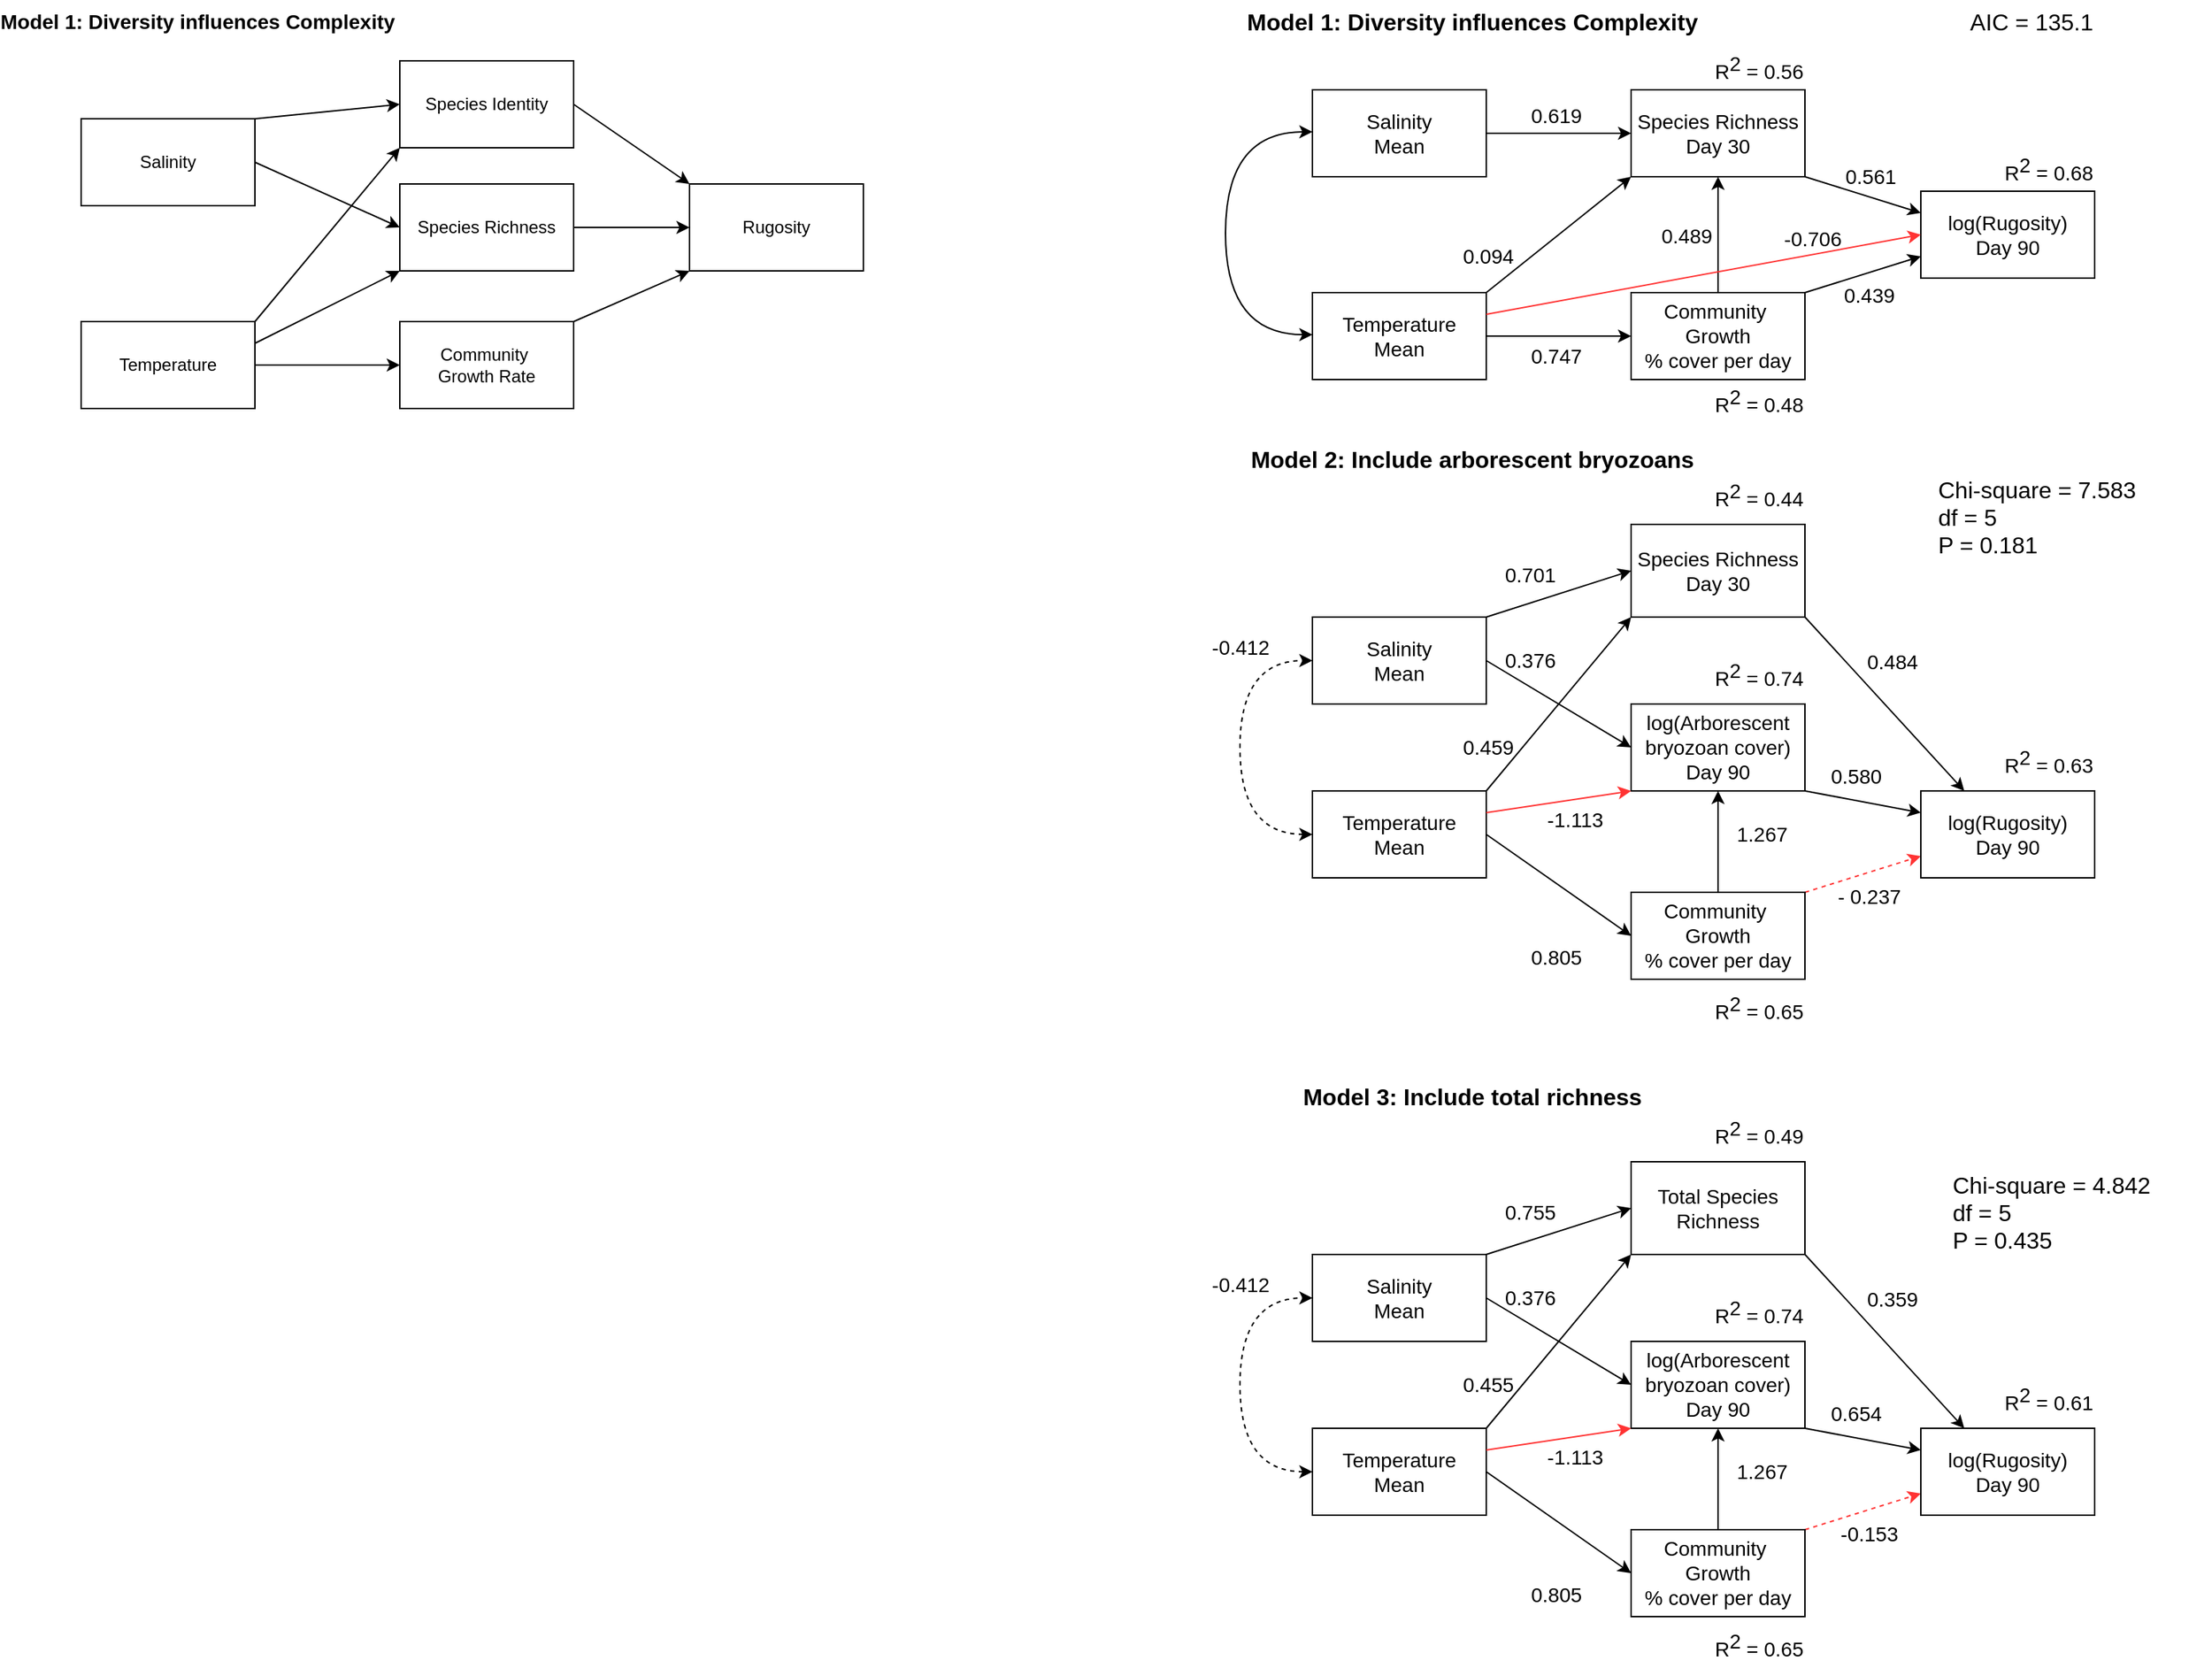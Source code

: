 <mxfile version="24.7.15">
  <diagram name="Page-1" id="D_jNqRS2Lb4KAGGym6pT">
    <mxGraphModel dx="934" dy="539" grid="1" gridSize="10" guides="1" tooltips="1" connect="1" arrows="1" fold="1" page="1" pageScale="1" pageWidth="850" pageHeight="1100" math="0" shadow="0">
      <root>
        <mxCell id="0" />
        <mxCell id="1" parent="0" />
        <mxCell id="4CaaKkJCZEU-ZMfVNrdV-1" value="Salinity" style="rounded=0;whiteSpace=wrap;html=1;" parent="1" vertex="1">
          <mxGeometry x="80" y="100" width="120" height="60" as="geometry" />
        </mxCell>
        <mxCell id="4CaaKkJCZEU-ZMfVNrdV-2" value="Community&amp;nbsp;&lt;div&gt;Growth Rate&lt;/div&gt;" style="whiteSpace=wrap;html=1;rounded=0;" parent="1" vertex="1">
          <mxGeometry x="300" y="240" width="120" height="60" as="geometry" />
        </mxCell>
        <mxCell id="4CaaKkJCZEU-ZMfVNrdV-4" value="Species Richness" style="whiteSpace=wrap;html=1;rounded=0;" parent="1" vertex="1">
          <mxGeometry x="300" y="145" width="120" height="60" as="geometry" />
        </mxCell>
        <mxCell id="4CaaKkJCZEU-ZMfVNrdV-8" value="Temperature" style="rounded=0;whiteSpace=wrap;html=1;" parent="1" vertex="1">
          <mxGeometry x="80" y="240" width="120" height="60" as="geometry" />
        </mxCell>
        <mxCell id="4CaaKkJCZEU-ZMfVNrdV-9" value="Rugosity" style="whiteSpace=wrap;html=1;rounded=0;" parent="1" vertex="1">
          <mxGeometry x="500" y="145" width="120" height="60" as="geometry" />
        </mxCell>
        <mxCell id="4CaaKkJCZEU-ZMfVNrdV-10" value="" style="endArrow=classic;html=1;rounded=0;entryX=0;entryY=0.5;entryDx=0;entryDy=0;exitX=1;exitY=0.5;exitDx=0;exitDy=0;strokeWidth=1;" parent="1" source="4CaaKkJCZEU-ZMfVNrdV-4" target="4CaaKkJCZEU-ZMfVNrdV-9" edge="1">
          <mxGeometry width="50" height="50" relative="1" as="geometry">
            <mxPoint x="420" y="160" as="sourcePoint" />
            <mxPoint x="500" y="240" as="targetPoint" />
          </mxGeometry>
        </mxCell>
        <mxCell id="4CaaKkJCZEU-ZMfVNrdV-11" value="" style="endArrow=classic;html=1;rounded=0;entryX=0;entryY=1;entryDx=0;entryDy=0;exitX=1;exitY=0.25;exitDx=0;exitDy=0;" parent="1" source="4CaaKkJCZEU-ZMfVNrdV-8" target="4CaaKkJCZEU-ZMfVNrdV-4" edge="1">
          <mxGeometry width="50" height="50" relative="1" as="geometry">
            <mxPoint x="230" y="170" as="sourcePoint" />
            <mxPoint x="310" y="250" as="targetPoint" />
          </mxGeometry>
        </mxCell>
        <mxCell id="4CaaKkJCZEU-ZMfVNrdV-18" value="Model 1: Diversity influences Complexity" style="text;html=1;align=center;verticalAlign=middle;resizable=0;points=[];autosize=1;strokeColor=none;fillColor=none;fontStyle=1;fontSize=14;" parent="1" vertex="1">
          <mxGeometry x="25" y="18" width="270" height="30" as="geometry" />
        </mxCell>
        <mxCell id="4CaaKkJCZEU-ZMfVNrdV-35" value="" style="endArrow=classic;html=1;rounded=0;exitX=1;exitY=0.5;exitDx=0;exitDy=0;entryX=0;entryY=0.5;entryDx=0;entryDy=0;" parent="1" source="4CaaKkJCZEU-ZMfVNrdV-1" target="4CaaKkJCZEU-ZMfVNrdV-4" edge="1">
          <mxGeometry width="50" height="50" relative="1" as="geometry">
            <mxPoint x="240" y="150" as="sourcePoint" />
            <mxPoint x="240" y="170" as="targetPoint" />
          </mxGeometry>
        </mxCell>
        <mxCell id="4CaaKkJCZEU-ZMfVNrdV-36" value="" style="endArrow=classic;html=1;rounded=0;exitX=1;exitY=0.5;exitDx=0;exitDy=0;entryX=0;entryY=0.5;entryDx=0;entryDy=0;" parent="1" source="4CaaKkJCZEU-ZMfVNrdV-8" target="4CaaKkJCZEU-ZMfVNrdV-2" edge="1">
          <mxGeometry width="50" height="50" relative="1" as="geometry">
            <mxPoint x="230" y="310" as="sourcePoint" />
            <mxPoint x="250" y="320" as="targetPoint" />
          </mxGeometry>
        </mxCell>
        <mxCell id="4CaaKkJCZEU-ZMfVNrdV-37" value="Salinity&lt;div style=&quot;font-size: 14px;&quot;&gt;Mean&lt;/div&gt;" style="rounded=0;whiteSpace=wrap;html=1;fontSize=14;" parent="1" vertex="1">
          <mxGeometry x="930" y="80" width="120" height="60" as="geometry" />
        </mxCell>
        <mxCell id="4CaaKkJCZEU-ZMfVNrdV-38" value="Community&amp;nbsp;&lt;div style=&quot;font-size: 14px;&quot;&gt;Growth&lt;/div&gt;&lt;div style=&quot;font-size: 14px;&quot;&gt;% cover per day&lt;/div&gt;" style="whiteSpace=wrap;html=1;rounded=0;fontSize=14;" parent="1" vertex="1">
          <mxGeometry x="1150" y="220" width="120" height="60" as="geometry" />
        </mxCell>
        <mxCell id="4CaaKkJCZEU-ZMfVNrdV-39" value="Species Richness&lt;div style=&quot;font-size: 14px;&quot;&gt;Day 30&lt;/div&gt;" style="whiteSpace=wrap;html=1;rounded=0;fontSize=14;" parent="1" vertex="1">
          <mxGeometry x="1150" y="80" width="120" height="60" as="geometry" />
        </mxCell>
        <mxCell id="4CaaKkJCZEU-ZMfVNrdV-41" value="Temperature&lt;div style=&quot;font-size: 14px;&quot;&gt;Mean&lt;/div&gt;" style="rounded=0;whiteSpace=wrap;html=1;fontSize=14;" parent="1" vertex="1">
          <mxGeometry x="930" y="220" width="120" height="60" as="geometry" />
        </mxCell>
        <mxCell id="4CaaKkJCZEU-ZMfVNrdV-42" value="log(Rugosity)&lt;div style=&quot;font-size: 14px;&quot;&gt;Day 90&lt;/div&gt;" style="whiteSpace=wrap;html=1;rounded=0;fontSize=14;" parent="1" vertex="1">
          <mxGeometry x="1350" y="150" width="120" height="60" as="geometry" />
        </mxCell>
        <mxCell id="4CaaKkJCZEU-ZMfVNrdV-43" value="" style="endArrow=classic;html=1;rounded=0;entryX=0;entryY=0.25;entryDx=0;entryDy=0;exitX=1;exitY=1;exitDx=0;exitDy=0;fontSize=14;" parent="1" source="4CaaKkJCZEU-ZMfVNrdV-39" target="4CaaKkJCZEU-ZMfVNrdV-42" edge="1">
          <mxGeometry width="50" height="50" relative="1" as="geometry">
            <mxPoint x="1270" y="140" as="sourcePoint" />
            <mxPoint x="1350" y="220" as="targetPoint" />
          </mxGeometry>
        </mxCell>
        <mxCell id="4CaaKkJCZEU-ZMfVNrdV-44" value="" style="endArrow=classic;html=1;rounded=0;entryX=0;entryY=1;entryDx=0;entryDy=0;exitX=1;exitY=0;exitDx=0;exitDy=0;curved=0;fontSize=14;" parent="1" source="4CaaKkJCZEU-ZMfVNrdV-41" target="4CaaKkJCZEU-ZMfVNrdV-39" edge="1">
          <mxGeometry width="50" height="50" relative="1" as="geometry">
            <mxPoint x="1080" y="150" as="sourcePoint" />
            <mxPoint x="1160" y="230" as="targetPoint" />
          </mxGeometry>
        </mxCell>
        <mxCell id="4CaaKkJCZEU-ZMfVNrdV-45" value="" style="endArrow=classic;html=1;rounded=0;exitX=1;exitY=0;exitDx=0;exitDy=0;entryX=0;entryY=0.75;entryDx=0;entryDy=0;fontSize=14;strokeColor=#FF3333;dashed=1;" parent="1" edge="1">
          <mxGeometry width="50" height="50" relative="1" as="geometry">
            <mxPoint x="1270" y="634" as="sourcePoint" />
            <mxPoint x="1350" y="609" as="targetPoint" />
          </mxGeometry>
        </mxCell>
        <mxCell id="4CaaKkJCZEU-ZMfVNrdV-46" value="" style="endArrow=classic;html=1;rounded=0;exitX=0.5;exitY=0;exitDx=0;exitDy=0;entryX=0.5;entryY=1;entryDx=0;entryDy=0;fontSize=14;" parent="1" source="4CaaKkJCZEU-ZMfVNrdV-38" target="4CaaKkJCZEU-ZMfVNrdV-39" edge="1">
          <mxGeometry width="50" height="50" relative="1" as="geometry">
            <mxPoint x="1280" y="230" as="sourcePoint" />
            <mxPoint x="1330" y="190" as="targetPoint" />
          </mxGeometry>
        </mxCell>
        <mxCell id="4CaaKkJCZEU-ZMfVNrdV-47" value="Model 1: Diversity influences Complexity" style="text;html=1;align=center;verticalAlign=middle;resizable=0;points=[];autosize=1;strokeColor=none;fillColor=none;fontStyle=1;fontSize=16;" parent="1" vertex="1">
          <mxGeometry x="885" y="18" width="310" height="30" as="geometry" />
        </mxCell>
        <mxCell id="4CaaKkJCZEU-ZMfVNrdV-48" value="Salinity&lt;div style=&quot;font-size: 14px;&quot;&gt;Mean&lt;/div&gt;" style="rounded=0;whiteSpace=wrap;html=1;fontSize=14;" parent="1" vertex="1">
          <mxGeometry x="930" y="444" width="120" height="60" as="geometry" />
        </mxCell>
        <mxCell id="4CaaKkJCZEU-ZMfVNrdV-49" value="Community&amp;nbsp;&lt;div style=&quot;font-size: 14px;&quot;&gt;Growth&lt;/div&gt;&lt;div style=&quot;font-size: 14px;&quot;&gt;% cover per day&lt;/div&gt;" style="whiteSpace=wrap;html=1;rounded=0;fontSize=14;" parent="1" vertex="1">
          <mxGeometry x="1150" y="634" width="120" height="60" as="geometry" />
        </mxCell>
        <mxCell id="4CaaKkJCZEU-ZMfVNrdV-50" value="&lt;div&gt;log(Arborescent bryozoan cover)&lt;/div&gt;&lt;div&gt;Day 90&lt;/div&gt;" style="whiteSpace=wrap;html=1;rounded=0;fontSize=14;" parent="1" vertex="1">
          <mxGeometry x="1150" y="504" width="120" height="60" as="geometry" />
        </mxCell>
        <mxCell id="WhHOruUmXosB8Sz1i-yg-20" style="edgeStyle=orthogonalEdgeStyle;rounded=0;orthogonalLoop=1;jettySize=auto;html=1;exitX=0;exitY=0.5;exitDx=0;exitDy=0;entryX=0;entryY=0.5;entryDx=0;entryDy=0;curved=1;startArrow=classic;startFill=1;dashed=1;" parent="1" source="4CaaKkJCZEU-ZMfVNrdV-52" target="4CaaKkJCZEU-ZMfVNrdV-48" edge="1">
          <mxGeometry relative="1" as="geometry">
            <Array as="points">
              <mxPoint x="880" y="594" />
              <mxPoint x="880" y="474" />
            </Array>
          </mxGeometry>
        </mxCell>
        <mxCell id="4CaaKkJCZEU-ZMfVNrdV-52" value="Temperature&lt;div style=&quot;font-size: 14px;&quot;&gt;Mean&lt;/div&gt;" style="rounded=0;whiteSpace=wrap;html=1;fontSize=14;" parent="1" vertex="1">
          <mxGeometry x="930" y="564" width="120" height="60" as="geometry" />
        </mxCell>
        <mxCell id="4CaaKkJCZEU-ZMfVNrdV-53" value="log(Rugosity)&lt;div style=&quot;font-size: 14px;&quot;&gt;Day 90&lt;/div&gt;" style="whiteSpace=wrap;html=1;rounded=0;fontSize=14;" parent="1" vertex="1">
          <mxGeometry x="1350" y="564" width="120" height="60" as="geometry" />
        </mxCell>
        <mxCell id="4CaaKkJCZEU-ZMfVNrdV-55" value="" style="endArrow=classic;html=1;rounded=0;entryX=0;entryY=1;entryDx=0;entryDy=0;exitX=1;exitY=0.25;exitDx=0;exitDy=0;fontSize=14;strokeColor=#FF3333;" parent="1" source="4CaaKkJCZEU-ZMfVNrdV-52" target="4CaaKkJCZEU-ZMfVNrdV-50" edge="1">
          <mxGeometry width="50" height="50" relative="1" as="geometry">
            <mxPoint x="1080" y="564" as="sourcePoint" />
            <mxPoint x="1160" y="644" as="targetPoint" />
          </mxGeometry>
        </mxCell>
        <mxCell id="4CaaKkJCZEU-ZMfVNrdV-58" value="Model 2: Include arborescent bryozoans" style="text;html=1;align=center;verticalAlign=middle;resizable=0;points=[];autosize=1;strokeColor=none;fillColor=none;fontStyle=1;fontSize=16;" parent="1" vertex="1">
          <mxGeometry x="885" y="320" width="310" height="30" as="geometry" />
        </mxCell>
        <mxCell id="4CaaKkJCZEU-ZMfVNrdV-59" value="" style="endArrow=classic;html=1;rounded=0;exitX=1;exitY=0.5;exitDx=0;exitDy=0;entryX=0;entryY=0.5;entryDx=0;entryDy=0;fontSize=14;" parent="1" source="4CaaKkJCZEU-ZMfVNrdV-48" target="4CaaKkJCZEU-ZMfVNrdV-50" edge="1">
          <mxGeometry width="50" height="50" relative="1" as="geometry">
            <mxPoint x="1220" y="644" as="sourcePoint" />
            <mxPoint x="1220" y="564" as="targetPoint" />
          </mxGeometry>
        </mxCell>
        <mxCell id="4CaaKkJCZEU-ZMfVNrdV-60" value="" style="endArrow=classic;html=1;rounded=0;exitX=1;exitY=0.5;exitDx=0;exitDy=0;entryX=0;entryY=0.5;entryDx=0;entryDy=0;fontSize=14;" parent="1" source="4CaaKkJCZEU-ZMfVNrdV-52" target="4CaaKkJCZEU-ZMfVNrdV-49" edge="1">
          <mxGeometry width="50" height="50" relative="1" as="geometry">
            <mxPoint x="1060" y="534" as="sourcePoint" />
            <mxPoint x="1160" y="534" as="targetPoint" />
          </mxGeometry>
        </mxCell>
        <mxCell id="4CaaKkJCZEU-ZMfVNrdV-61" value="" style="endArrow=classic;html=1;rounded=0;exitX=1;exitY=0.5;exitDx=0;exitDy=0;entryX=0;entryY=0.5;entryDx=0;entryDy=0;fontSize=14;" parent="1" source="4CaaKkJCZEU-ZMfVNrdV-37" target="4CaaKkJCZEU-ZMfVNrdV-39" edge="1">
          <mxGeometry width="50" height="50" relative="1" as="geometry">
            <mxPoint x="1100" y="130" as="sourcePoint" />
            <mxPoint x="1120" y="130" as="targetPoint" />
          </mxGeometry>
        </mxCell>
        <mxCell id="4CaaKkJCZEU-ZMfVNrdV-62" value="" style="endArrow=classic;html=1;rounded=0;exitX=1;exitY=0.5;exitDx=0;exitDy=0;entryX=0;entryY=0.5;entryDx=0;entryDy=0;fontSize=14;" parent="1" source="4CaaKkJCZEU-ZMfVNrdV-41" target="4CaaKkJCZEU-ZMfVNrdV-38" edge="1">
          <mxGeometry width="50" height="50" relative="1" as="geometry">
            <mxPoint x="1080" y="280" as="sourcePoint" />
            <mxPoint x="1100" y="280" as="targetPoint" />
          </mxGeometry>
        </mxCell>
        <mxCell id="4CaaKkJCZEU-ZMfVNrdV-64" value="AIC = 135.1" style="text;html=1;align=right;verticalAlign=middle;resizable=0;points=[];autosize=1;strokeColor=none;fillColor=none;fontSize=16;" parent="1" vertex="1">
          <mxGeometry x="1360" y="18" width="110" height="30" as="geometry" />
        </mxCell>
        <mxCell id="4CaaKkJCZEU-ZMfVNrdV-67" value="" style="endArrow=classic;html=1;rounded=0;exitX=1;exitY=0.25;exitDx=0;exitDy=0;entryX=0;entryY=0.5;entryDx=0;entryDy=0;strokeColor=#FF3333;fontSize=14;" parent="1" edge="1">
          <mxGeometry width="50" height="50" relative="1" as="geometry">
            <mxPoint x="1050" y="235" as="sourcePoint" />
            <mxPoint x="1350" y="180" as="targetPoint" />
          </mxGeometry>
        </mxCell>
        <mxCell id="4CaaKkJCZEU-ZMfVNrdV-69" value="" style="endArrow=classic;html=1;rounded=0;exitX=1;exitY=0;exitDx=0;exitDy=0;entryX=0;entryY=1;entryDx=0;entryDy=0;" parent="1" target="4CaaKkJCZEU-ZMfVNrdV-9" edge="1">
          <mxGeometry width="50" height="50" relative="1" as="geometry">
            <mxPoint x="420" y="240" as="sourcePoint" />
            <mxPoint x="500" y="215" as="targetPoint" />
          </mxGeometry>
        </mxCell>
        <mxCell id="4CaaKkJCZEU-ZMfVNrdV-70" value="" style="endArrow=classic;html=1;rounded=0;exitX=1;exitY=0;exitDx=0;exitDy=0;entryX=0;entryY=0.75;entryDx=0;entryDy=0;fontSize=14;" parent="1" edge="1">
          <mxGeometry width="50" height="50" relative="1" as="geometry">
            <mxPoint x="1270" y="220" as="sourcePoint" />
            <mxPoint x="1350" y="195" as="targetPoint" />
          </mxGeometry>
        </mxCell>
        <mxCell id="4CaaKkJCZEU-ZMfVNrdV-71" value="&lt;div style=&quot;font-size: 14px;&quot;&gt;&lt;span style=&quot;background-color: initial; font-size: 14px;&quot;&gt;R&lt;/span&gt;&lt;sup style=&quot;background-color: initial; font-size: 14px;&quot;&gt;2 &lt;/sup&gt;&lt;span style=&quot;background-color: initial; font-size: 14px;&quot;&gt;= 0.68&lt;/span&gt;&lt;/div&gt;" style="text;html=1;align=right;verticalAlign=middle;resizable=0;points=[];autosize=1;strokeColor=none;fillColor=none;fontSize=14;" parent="1" vertex="1">
          <mxGeometry x="1390" y="115" width="80" height="40" as="geometry" />
        </mxCell>
        <mxCell id="4CaaKkJCZEU-ZMfVNrdV-72" value="&lt;div style=&quot;font-size: 14px;&quot;&gt;&lt;span style=&quot;background-color: initial; font-size: 14px;&quot;&gt;R&lt;/span&gt;&lt;sup style=&quot;background-color: initial; font-size: 14px;&quot;&gt;2 &lt;/sup&gt;&lt;span style=&quot;background-color: initial; font-size: 14px;&quot;&gt;= 0.56&lt;/span&gt;&lt;/div&gt;" style="text;html=1;align=right;verticalAlign=middle;resizable=0;points=[];autosize=1;strokeColor=none;fillColor=none;fontSize=14;" parent="1" vertex="1">
          <mxGeometry x="1190" y="45" width="80" height="40" as="geometry" />
        </mxCell>
        <mxCell id="4CaaKkJCZEU-ZMfVNrdV-73" value="&lt;div style=&quot;font-size: 14px;&quot;&gt;&lt;span style=&quot;background-color: initial; font-size: 14px;&quot;&gt;R&lt;/span&gt;&lt;sup style=&quot;background-color: initial; font-size: 14px;&quot;&gt;2 &lt;/sup&gt;&lt;span style=&quot;background-color: initial; font-size: 14px;&quot;&gt;= 0.48&lt;/span&gt;&lt;/div&gt;" style="text;html=1;align=right;verticalAlign=middle;resizable=0;points=[];autosize=1;strokeColor=none;fillColor=none;fontSize=14;" parent="1" vertex="1">
          <mxGeometry x="1190" y="275" width="80" height="40" as="geometry" />
        </mxCell>
        <mxCell id="4CaaKkJCZEU-ZMfVNrdV-74" value="&lt;div style=&quot;font-size: 14px;&quot;&gt;&lt;span style=&quot;background-color: initial; font-size: 14px;&quot;&gt;R&lt;/span&gt;&lt;sup style=&quot;background-color: initial; font-size: 14px;&quot;&gt;2 &lt;/sup&gt;&lt;span style=&quot;background-color: initial; font-size: 14px;&quot;&gt;= 0.63&lt;/span&gt;&lt;/div&gt;" style="text;html=1;align=right;verticalAlign=middle;resizable=0;points=[];autosize=1;strokeColor=none;fillColor=none;fontSize=14;" parent="1" vertex="1">
          <mxGeometry x="1390" y="524" width="80" height="40" as="geometry" />
        </mxCell>
        <mxCell id="4CaaKkJCZEU-ZMfVNrdV-76" value="&lt;div style=&quot;font-size: 14px;&quot;&gt;&lt;span style=&quot;background-color: initial; font-size: 14px;&quot;&gt;R&lt;/span&gt;&lt;sup style=&quot;background-color: initial; font-size: 14px;&quot;&gt;2 &lt;/sup&gt;&lt;span style=&quot;background-color: initial; font-size: 14px;&quot;&gt;= 0.65&lt;/span&gt;&lt;/div&gt;" style="text;html=1;align=right;verticalAlign=middle;resizable=0;points=[];autosize=1;strokeColor=none;fillColor=none;fontSize=14;" parent="1" vertex="1">
          <mxGeometry x="1190" y="694" width="80" height="40" as="geometry" />
        </mxCell>
        <mxCell id="4CaaKkJCZEU-ZMfVNrdV-77" value="0.747" style="text;html=1;align=center;verticalAlign=middle;resizable=0;points=[];autosize=1;strokeColor=none;fillColor=none;fontStyle=0;fontSize=14;" parent="1" vertex="1">
          <mxGeometry x="1068" y="249" width="60" height="30" as="geometry" />
        </mxCell>
        <mxCell id="4CaaKkJCZEU-ZMfVNrdV-82" value="0.619" style="text;html=1;align=center;verticalAlign=middle;resizable=0;points=[];autosize=1;strokeColor=none;fillColor=none;fontStyle=0;fontSize=14;" parent="1" vertex="1">
          <mxGeometry x="1068" y="83" width="60" height="30" as="geometry" />
        </mxCell>
        <mxCell id="4CaaKkJCZEU-ZMfVNrdV-83" value="0.489" style="text;html=1;align=center;verticalAlign=middle;resizable=0;points=[];autosize=1;strokeColor=none;fillColor=none;fontSize=14;" parent="1" vertex="1">
          <mxGeometry x="1158" y="166" width="60" height="30" as="geometry" />
        </mxCell>
        <mxCell id="4CaaKkJCZEU-ZMfVNrdV-84" value="-0.706" style="text;html=1;align=center;verticalAlign=middle;resizable=0;points=[];autosize=1;strokeColor=none;fillColor=none;fontStyle=0;fontSize=14;" parent="1" vertex="1">
          <mxGeometry x="1245" y="168" width="60" height="30" as="geometry" />
        </mxCell>
        <mxCell id="4CaaKkJCZEU-ZMfVNrdV-85" value="0.439" style="text;html=1;align=center;verticalAlign=middle;resizable=0;points=[];autosize=1;strokeColor=none;fillColor=none;fontSize=14;" parent="1" vertex="1">
          <mxGeometry x="1284" y="207" width="60" height="30" as="geometry" />
        </mxCell>
        <mxCell id="4CaaKkJCZEU-ZMfVNrdV-86" value="0.561" style="text;html=1;align=center;verticalAlign=middle;resizable=0;points=[];autosize=1;strokeColor=none;fillColor=none;fontStyle=0;fontSize=14;" parent="1" vertex="1">
          <mxGeometry x="1285" y="125" width="60" height="30" as="geometry" />
        </mxCell>
        <mxCell id="4CaaKkJCZEU-ZMfVNrdV-87" value="0.094" style="text;html=1;align=center;verticalAlign=middle;resizable=0;points=[];autosize=1;strokeColor=none;fillColor=none;fontSize=14;" parent="1" vertex="1">
          <mxGeometry x="1021" y="180" width="60" height="30" as="geometry" />
        </mxCell>
        <mxCell id="4CaaKkJCZEU-ZMfVNrdV-89" value="&lt;span style=&quot;font-weight: normal;&quot;&gt;0.805&lt;/span&gt;" style="text;html=1;align=center;verticalAlign=middle;resizable=0;points=[];autosize=1;strokeColor=none;fillColor=none;fontStyle=1;fontSize=14;" parent="1" vertex="1">
          <mxGeometry x="1068" y="664" width="60" height="30" as="geometry" />
        </mxCell>
        <mxCell id="4CaaKkJCZEU-ZMfVNrdV-90" value="0.459" style="text;html=1;align=center;verticalAlign=middle;resizable=0;points=[];autosize=1;strokeColor=none;fillColor=none;fontSize=14;" parent="1" vertex="1">
          <mxGeometry x="1021" y="519" width="60" height="30" as="geometry" />
        </mxCell>
        <mxCell id="4CaaKkJCZEU-ZMfVNrdV-91" value="&lt;span style=&quot;font-weight: normal;&quot;&gt;0.701&lt;/span&gt;" style="text;html=1;align=center;verticalAlign=middle;resizable=0;points=[];autosize=1;strokeColor=none;fillColor=none;fontStyle=1;fontSize=14;" parent="1" vertex="1">
          <mxGeometry x="1050" y="400" width="60" height="30" as="geometry" />
        </mxCell>
        <mxCell id="4CaaKkJCZEU-ZMfVNrdV-93" value="- 0.237" style="text;html=1;align=center;verticalAlign=middle;resizable=0;points=[];autosize=1;strokeColor=none;fillColor=none;fontSize=14;" parent="1" vertex="1">
          <mxGeometry x="1279" y="622" width="70" height="30" as="geometry" />
        </mxCell>
        <mxCell id="4CaaKkJCZEU-ZMfVNrdV-95" value="-1.113" style="text;html=1;align=center;verticalAlign=middle;resizable=0;points=[];autosize=1;strokeColor=none;fillColor=none;fontSize=14;" parent="1" vertex="1">
          <mxGeometry x="1081" y="569" width="60" height="30" as="geometry" />
        </mxCell>
        <mxCell id="6-xy0alZQshpBpv3MFCT-1" value="Species Identity" style="rounded=0;whiteSpace=wrap;html=1;" parent="1" vertex="1">
          <mxGeometry x="300" y="60" width="120" height="60" as="geometry" />
        </mxCell>
        <mxCell id="6-xy0alZQshpBpv3MFCT-5" value="" style="endArrow=classic;html=1;rounded=0;entryX=0;entryY=0;entryDx=0;entryDy=0;exitX=1;exitY=0.5;exitDx=0;exitDy=0;" parent="1" source="6-xy0alZQshpBpv3MFCT-1" target="4CaaKkJCZEU-ZMfVNrdV-9" edge="1">
          <mxGeometry width="50" height="50" relative="1" as="geometry">
            <mxPoint x="430" y="215" as="sourcePoint" />
            <mxPoint x="510" y="195" as="targetPoint" />
          </mxGeometry>
        </mxCell>
        <mxCell id="6-xy0alZQshpBpv3MFCT-7" value="" style="endArrow=classic;html=1;rounded=0;entryX=0;entryY=0.5;entryDx=0;entryDy=0;exitX=1;exitY=0;exitDx=0;exitDy=0;" parent="1" source="4CaaKkJCZEU-ZMfVNrdV-1" target="6-xy0alZQshpBpv3MFCT-1" edge="1">
          <mxGeometry width="50" height="50" relative="1" as="geometry">
            <mxPoint x="210" y="130" as="sourcePoint" />
            <mxPoint x="310" y="185" as="targetPoint" />
          </mxGeometry>
        </mxCell>
        <mxCell id="6-xy0alZQshpBpv3MFCT-8" value="" style="endArrow=classic;html=1;rounded=0;entryX=0;entryY=1;entryDx=0;entryDy=0;exitX=1;exitY=0;exitDx=0;exitDy=0;" parent="1" source="4CaaKkJCZEU-ZMfVNrdV-8" target="6-xy0alZQshpBpv3MFCT-1" edge="1">
          <mxGeometry width="50" height="50" relative="1" as="geometry">
            <mxPoint x="210" y="170" as="sourcePoint" />
            <mxPoint x="310" y="250" as="targetPoint" />
          </mxGeometry>
        </mxCell>
        <mxCell id="WhHOruUmXosB8Sz1i-yg-1" value="&lt;div style=&quot;font-size: 14px;&quot;&gt;Species Richness&lt;div&gt;Day 30&lt;/div&gt;&lt;/div&gt;" style="whiteSpace=wrap;html=1;rounded=0;fontSize=14;" parent="1" vertex="1">
          <mxGeometry x="1150" y="380" width="120" height="64" as="geometry" />
        </mxCell>
        <mxCell id="WhHOruUmXosB8Sz1i-yg-2" value="" style="endArrow=classic;html=1;rounded=0;fontSize=14;exitX=1;exitY=0;exitDx=0;exitDy=0;entryX=0;entryY=0.5;entryDx=0;entryDy=0;" parent="1" source="4CaaKkJCZEU-ZMfVNrdV-48" target="WhHOruUmXosB8Sz1i-yg-1" edge="1">
          <mxGeometry width="50" height="50" relative="1" as="geometry">
            <mxPoint x="1190" y="460" as="sourcePoint" />
            <mxPoint x="1240" y="460" as="targetPoint" />
          </mxGeometry>
        </mxCell>
        <mxCell id="WhHOruUmXosB8Sz1i-yg-3" value="" style="endArrow=classic;html=1;rounded=0;fontSize=14;entryX=0.25;entryY=0;entryDx=0;entryDy=0;exitX=1;exitY=1;exitDx=0;exitDy=0;" parent="1" source="WhHOruUmXosB8Sz1i-yg-1" target="4CaaKkJCZEU-ZMfVNrdV-53" edge="1">
          <mxGeometry width="50" height="50" relative="1" as="geometry">
            <mxPoint x="1350" y="500" as="sourcePoint" />
            <mxPoint x="1160" y="392" as="targetPoint" />
          </mxGeometry>
        </mxCell>
        <mxCell id="WhHOruUmXosB8Sz1i-yg-4" value="" style="endArrow=classic;html=1;rounded=0;entryX=0;entryY=1;entryDx=0;entryDy=0;exitX=1;exitY=0;exitDx=0;exitDy=0;fontSize=14;strokeColor=#000000;" parent="1" source="4CaaKkJCZEU-ZMfVNrdV-52" target="WhHOruUmXosB8Sz1i-yg-1" edge="1">
          <mxGeometry width="50" height="50" relative="1" as="geometry">
            <mxPoint x="1060" y="644" as="sourcePoint" />
            <mxPoint x="1160" y="564" as="targetPoint" />
          </mxGeometry>
        </mxCell>
        <mxCell id="WhHOruUmXosB8Sz1i-yg-6" style="edgeStyle=orthogonalEdgeStyle;rounded=0;orthogonalLoop=1;jettySize=auto;html=1;exitX=0;exitY=0.5;exitDx=0;exitDy=0;entryX=0;entryY=0.5;entryDx=0;entryDy=0;curved=1;startArrow=classic;startFill=1;" parent="1" edge="1">
          <mxGeometry relative="1" as="geometry">
            <mxPoint x="930" y="109" as="targetPoint" />
            <Array as="points">
              <mxPoint x="870" y="249" />
              <mxPoint x="870" y="109" />
            </Array>
            <mxPoint x="930" y="249" as="sourcePoint" />
          </mxGeometry>
        </mxCell>
        <mxCell id="WhHOruUmXosB8Sz1i-yg-7" value="0.376" style="text;html=1;align=center;verticalAlign=middle;resizable=0;points=[];autosize=1;strokeColor=none;fillColor=none;fontSize=14;" parent="1" vertex="1">
          <mxGeometry x="1050" y="459" width="60" height="30" as="geometry" />
        </mxCell>
        <mxCell id="WhHOruUmXosB8Sz1i-yg-8" value="" style="endArrow=classic;html=1;rounded=0;fontSize=14;exitX=1;exitY=1;exitDx=0;exitDy=0;entryX=0;entryY=0.25;entryDx=0;entryDy=0;" parent="1" source="4CaaKkJCZEU-ZMfVNrdV-50" target="4CaaKkJCZEU-ZMfVNrdV-53" edge="1">
          <mxGeometry width="50" height="50" relative="1" as="geometry">
            <mxPoint x="1260" y="580" as="sourcePoint" />
            <mxPoint x="1320" y="590" as="targetPoint" />
          </mxGeometry>
        </mxCell>
        <mxCell id="WhHOruUmXosB8Sz1i-yg-9" value="0.484" style="text;html=1;align=center;verticalAlign=middle;resizable=0;points=[];autosize=1;strokeColor=none;fillColor=none;fontStyle=0;fontSize=14;" parent="1" vertex="1">
          <mxGeometry x="1300" y="460" width="60" height="30" as="geometry" />
        </mxCell>
        <mxCell id="WhHOruUmXosB8Sz1i-yg-12" value="" style="endArrow=classic;html=1;rounded=0;fontSize=14;entryX=0.5;entryY=1;entryDx=0;entryDy=0;exitX=0.5;exitY=0;exitDx=0;exitDy=0;" parent="1" source="4CaaKkJCZEU-ZMfVNrdV-49" target="4CaaKkJCZEU-ZMfVNrdV-50" edge="1">
          <mxGeometry width="50" height="50" relative="1" as="geometry">
            <mxPoint x="1240" y="620" as="sourcePoint" />
            <mxPoint x="1240" y="600" as="targetPoint" />
          </mxGeometry>
        </mxCell>
        <mxCell id="WhHOruUmXosB8Sz1i-yg-13" value="1.267" style="text;html=1;align=center;verticalAlign=middle;resizable=0;points=[];autosize=1;strokeColor=none;fillColor=none;fontSize=14;" parent="1" vertex="1">
          <mxGeometry x="1210" y="579" width="60" height="30" as="geometry" />
        </mxCell>
        <mxCell id="WhHOruUmXosB8Sz1i-yg-15" value="0.580" style="text;html=1;align=center;verticalAlign=middle;resizable=0;points=[];autosize=1;strokeColor=none;fillColor=none;fontStyle=0;fontSize=14;" parent="1" vertex="1">
          <mxGeometry x="1275" y="539" width="60" height="30" as="geometry" />
        </mxCell>
        <mxCell id="WhHOruUmXosB8Sz1i-yg-22" value="-0.412" style="text;html=1;align=center;verticalAlign=middle;resizable=0;points=[];autosize=1;strokeColor=none;fillColor=none;fontSize=14;" parent="1" vertex="1">
          <mxGeometry x="850" y="450" width="60" height="30" as="geometry" />
        </mxCell>
        <mxCell id="WhHOruUmXosB8Sz1i-yg-23" value="&lt;div style=&quot;font-size: 14px;&quot;&gt;&lt;span style=&quot;background-color: initial; font-size: 14px;&quot;&gt;R&lt;/span&gt;&lt;sup style=&quot;background-color: initial; font-size: 14px;&quot;&gt;2 &lt;/sup&gt;&lt;span style=&quot;background-color: initial; font-size: 14px;&quot;&gt;= 0.44&lt;/span&gt;&lt;/div&gt;" style="text;html=1;align=right;verticalAlign=middle;resizable=0;points=[];autosize=1;strokeColor=none;fillColor=none;fontSize=14;" parent="1" vertex="1">
          <mxGeometry x="1190" y="340" width="80" height="40" as="geometry" />
        </mxCell>
        <mxCell id="WhHOruUmXosB8Sz1i-yg-24" value="&lt;div style=&quot;font-size: 14px;&quot;&gt;&lt;span style=&quot;background-color: initial; font-size: 14px;&quot;&gt;R&lt;/span&gt;&lt;sup style=&quot;background-color: initial; font-size: 14px;&quot;&gt;2 &lt;/sup&gt;&lt;span style=&quot;background-color: initial; font-size: 14px;&quot;&gt;= 0.74&lt;/span&gt;&lt;/div&gt;" style="text;html=1;align=right;verticalAlign=middle;resizable=0;points=[];autosize=1;strokeColor=none;fillColor=none;fontSize=14;" parent="1" vertex="1">
          <mxGeometry x="1190" y="464" width="80" height="40" as="geometry" />
        </mxCell>
        <mxCell id="w_NG_Q81TLpKVBH3684p-1" value="" style="endArrow=classic;html=1;rounded=0;exitX=1;exitY=0;exitDx=0;exitDy=0;entryX=0;entryY=0.75;entryDx=0;entryDy=0;fontSize=14;strokeColor=#FF3333;dashed=1;" edge="1" parent="1">
          <mxGeometry width="50" height="50" relative="1" as="geometry">
            <mxPoint x="1270" y="1074" as="sourcePoint" />
            <mxPoint x="1350" y="1049" as="targetPoint" />
          </mxGeometry>
        </mxCell>
        <mxCell id="w_NG_Q81TLpKVBH3684p-2" value="Salinity&lt;div style=&quot;font-size: 14px;&quot;&gt;Mean&lt;/div&gt;" style="rounded=0;whiteSpace=wrap;html=1;fontSize=14;" vertex="1" parent="1">
          <mxGeometry x="930" y="884" width="120" height="60" as="geometry" />
        </mxCell>
        <mxCell id="w_NG_Q81TLpKVBH3684p-3" value="Community&amp;nbsp;&lt;div style=&quot;font-size: 14px;&quot;&gt;Growth&lt;/div&gt;&lt;div style=&quot;font-size: 14px;&quot;&gt;% cover per day&lt;/div&gt;" style="whiteSpace=wrap;html=1;rounded=0;fontSize=14;" vertex="1" parent="1">
          <mxGeometry x="1150" y="1074" width="120" height="60" as="geometry" />
        </mxCell>
        <mxCell id="w_NG_Q81TLpKVBH3684p-4" value="&lt;div&gt;log(Arborescent bryozoan cover)&lt;/div&gt;&lt;div&gt;Day 90&lt;/div&gt;" style="whiteSpace=wrap;html=1;rounded=0;fontSize=14;" vertex="1" parent="1">
          <mxGeometry x="1150" y="944" width="120" height="60" as="geometry" />
        </mxCell>
        <mxCell id="w_NG_Q81TLpKVBH3684p-5" style="edgeStyle=orthogonalEdgeStyle;rounded=0;orthogonalLoop=1;jettySize=auto;html=1;exitX=0;exitY=0.5;exitDx=0;exitDy=0;entryX=0;entryY=0.5;entryDx=0;entryDy=0;curved=1;startArrow=classic;startFill=1;dashed=1;" edge="1" parent="1" source="w_NG_Q81TLpKVBH3684p-6" target="w_NG_Q81TLpKVBH3684p-2">
          <mxGeometry relative="1" as="geometry">
            <Array as="points">
              <mxPoint x="880" y="1034" />
              <mxPoint x="880" y="914" />
            </Array>
          </mxGeometry>
        </mxCell>
        <mxCell id="w_NG_Q81TLpKVBH3684p-6" value="Temperature&lt;div style=&quot;font-size: 14px;&quot;&gt;Mean&lt;/div&gt;" style="rounded=0;whiteSpace=wrap;html=1;fontSize=14;" vertex="1" parent="1">
          <mxGeometry x="930" y="1004" width="120" height="60" as="geometry" />
        </mxCell>
        <mxCell id="w_NG_Q81TLpKVBH3684p-7" value="log(Rugosity)&lt;div style=&quot;font-size: 14px;&quot;&gt;Day 90&lt;/div&gt;" style="whiteSpace=wrap;html=1;rounded=0;fontSize=14;" vertex="1" parent="1">
          <mxGeometry x="1350" y="1004" width="120" height="60" as="geometry" />
        </mxCell>
        <mxCell id="w_NG_Q81TLpKVBH3684p-8" value="" style="endArrow=classic;html=1;rounded=0;entryX=0;entryY=1;entryDx=0;entryDy=0;exitX=1;exitY=0.25;exitDx=0;exitDy=0;fontSize=14;strokeColor=#FF3333;" edge="1" parent="1" source="w_NG_Q81TLpKVBH3684p-6" target="w_NG_Q81TLpKVBH3684p-4">
          <mxGeometry width="50" height="50" relative="1" as="geometry">
            <mxPoint x="1080" y="1004" as="sourcePoint" />
            <mxPoint x="1160" y="1084" as="targetPoint" />
          </mxGeometry>
        </mxCell>
        <mxCell id="w_NG_Q81TLpKVBH3684p-9" value="Model 3: Include total richness" style="text;html=1;align=center;verticalAlign=middle;resizable=0;points=[];autosize=1;strokeColor=none;fillColor=none;fontStyle=1;fontSize=16;" vertex="1" parent="1">
          <mxGeometry x="920" y="760" width="240" height="30" as="geometry" />
        </mxCell>
        <mxCell id="w_NG_Q81TLpKVBH3684p-10" value="" style="endArrow=classic;html=1;rounded=0;exitX=1;exitY=0.5;exitDx=0;exitDy=0;entryX=0;entryY=0.5;entryDx=0;entryDy=0;fontSize=14;" edge="1" parent="1" source="w_NG_Q81TLpKVBH3684p-2" target="w_NG_Q81TLpKVBH3684p-4">
          <mxGeometry width="50" height="50" relative="1" as="geometry">
            <mxPoint x="1220" y="1084" as="sourcePoint" />
            <mxPoint x="1220" y="1004" as="targetPoint" />
          </mxGeometry>
        </mxCell>
        <mxCell id="w_NG_Q81TLpKVBH3684p-11" value="" style="endArrow=classic;html=1;rounded=0;exitX=1;exitY=0.5;exitDx=0;exitDy=0;entryX=0;entryY=0.5;entryDx=0;entryDy=0;fontSize=14;" edge="1" parent="1" source="w_NG_Q81TLpKVBH3684p-6" target="w_NG_Q81TLpKVBH3684p-3">
          <mxGeometry width="50" height="50" relative="1" as="geometry">
            <mxPoint x="1060" y="974" as="sourcePoint" />
            <mxPoint x="1160" y="974" as="targetPoint" />
          </mxGeometry>
        </mxCell>
        <mxCell id="w_NG_Q81TLpKVBH3684p-12" value="&lt;div style=&quot;font-size: 14px;&quot;&gt;&lt;span style=&quot;background-color: initial; font-size: 14px;&quot;&gt;R&lt;/span&gt;&lt;sup style=&quot;background-color: initial; font-size: 14px;&quot;&gt;2 &lt;/sup&gt;&lt;span style=&quot;background-color: initial; font-size: 14px;&quot;&gt;= 0.61&lt;/span&gt;&lt;/div&gt;" style="text;html=1;align=right;verticalAlign=middle;resizable=0;points=[];autosize=1;strokeColor=none;fillColor=none;fontSize=14;" vertex="1" parent="1">
          <mxGeometry x="1390" y="964" width="80" height="40" as="geometry" />
        </mxCell>
        <mxCell id="w_NG_Q81TLpKVBH3684p-13" value="&lt;div style=&quot;font-size: 14px;&quot;&gt;&lt;span style=&quot;background-color: initial; font-size: 14px;&quot;&gt;R&lt;/span&gt;&lt;sup style=&quot;background-color: initial; font-size: 14px;&quot;&gt;2 &lt;/sup&gt;&lt;span style=&quot;background-color: initial; font-size: 14px;&quot;&gt;= 0.65&lt;/span&gt;&lt;/div&gt;" style="text;html=1;align=right;verticalAlign=middle;resizable=0;points=[];autosize=1;strokeColor=none;fillColor=none;fontSize=14;" vertex="1" parent="1">
          <mxGeometry x="1190" y="1134" width="80" height="40" as="geometry" />
        </mxCell>
        <mxCell id="w_NG_Q81TLpKVBH3684p-14" value="&lt;span style=&quot;font-weight: normal;&quot;&gt;0.805&lt;/span&gt;" style="text;html=1;align=center;verticalAlign=middle;resizable=0;points=[];autosize=1;strokeColor=none;fillColor=none;fontStyle=1;fontSize=14;" vertex="1" parent="1">
          <mxGeometry x="1068" y="1104" width="60" height="30" as="geometry" />
        </mxCell>
        <mxCell id="w_NG_Q81TLpKVBH3684p-15" value="0.455" style="text;html=1;align=center;verticalAlign=middle;resizable=0;points=[];autosize=1;strokeColor=none;fillColor=none;fontSize=14;" vertex="1" parent="1">
          <mxGeometry x="1021" y="959" width="60" height="30" as="geometry" />
        </mxCell>
        <mxCell id="w_NG_Q81TLpKVBH3684p-16" value="&lt;span style=&quot;font-weight: normal;&quot;&gt;0.755&lt;/span&gt;" style="text;html=1;align=center;verticalAlign=middle;resizable=0;points=[];autosize=1;strokeColor=none;fillColor=none;fontStyle=1;fontSize=14;" vertex="1" parent="1">
          <mxGeometry x="1050" y="840" width="60" height="30" as="geometry" />
        </mxCell>
        <mxCell id="w_NG_Q81TLpKVBH3684p-17" value="-0.153" style="text;html=1;align=center;verticalAlign=middle;resizable=0;points=[];autosize=1;strokeColor=none;fillColor=none;fontSize=14;" vertex="1" parent="1">
          <mxGeometry x="1284" y="1062" width="60" height="30" as="geometry" />
        </mxCell>
        <mxCell id="w_NG_Q81TLpKVBH3684p-18" value="-1.113" style="text;html=1;align=center;verticalAlign=middle;resizable=0;points=[];autosize=1;strokeColor=none;fillColor=none;fontSize=14;" vertex="1" parent="1">
          <mxGeometry x="1081" y="1009" width="60" height="30" as="geometry" />
        </mxCell>
        <mxCell id="w_NG_Q81TLpKVBH3684p-19" value="&lt;div style=&quot;font-size: 14px;&quot;&gt;Total Species Richness&lt;/div&gt;" style="whiteSpace=wrap;html=1;rounded=0;fontSize=14;" vertex="1" parent="1">
          <mxGeometry x="1150" y="820" width="120" height="64" as="geometry" />
        </mxCell>
        <mxCell id="w_NG_Q81TLpKVBH3684p-20" value="" style="endArrow=classic;html=1;rounded=0;fontSize=14;exitX=1;exitY=0;exitDx=0;exitDy=0;entryX=0;entryY=0.5;entryDx=0;entryDy=0;" edge="1" parent="1" source="w_NG_Q81TLpKVBH3684p-2" target="w_NG_Q81TLpKVBH3684p-19">
          <mxGeometry width="50" height="50" relative="1" as="geometry">
            <mxPoint x="1190" y="900" as="sourcePoint" />
            <mxPoint x="1240" y="900" as="targetPoint" />
          </mxGeometry>
        </mxCell>
        <mxCell id="w_NG_Q81TLpKVBH3684p-21" value="" style="endArrow=classic;html=1;rounded=0;fontSize=14;entryX=0.25;entryY=0;entryDx=0;entryDy=0;exitX=1;exitY=1;exitDx=0;exitDy=0;" edge="1" parent="1" source="w_NG_Q81TLpKVBH3684p-19" target="w_NG_Q81TLpKVBH3684p-7">
          <mxGeometry width="50" height="50" relative="1" as="geometry">
            <mxPoint x="1350" y="940" as="sourcePoint" />
            <mxPoint x="1160" y="832" as="targetPoint" />
          </mxGeometry>
        </mxCell>
        <mxCell id="w_NG_Q81TLpKVBH3684p-22" value="" style="endArrow=classic;html=1;rounded=0;entryX=0;entryY=1;entryDx=0;entryDy=0;exitX=1;exitY=0;exitDx=0;exitDy=0;fontSize=14;strokeColor=#000000;" edge="1" parent="1" source="w_NG_Q81TLpKVBH3684p-6" target="w_NG_Q81TLpKVBH3684p-19">
          <mxGeometry width="50" height="50" relative="1" as="geometry">
            <mxPoint x="1060" y="1084" as="sourcePoint" />
            <mxPoint x="1160" y="1004" as="targetPoint" />
          </mxGeometry>
        </mxCell>
        <mxCell id="w_NG_Q81TLpKVBH3684p-23" value="0.376" style="text;html=1;align=center;verticalAlign=middle;resizable=0;points=[];autosize=1;strokeColor=none;fillColor=none;fontSize=14;" vertex="1" parent="1">
          <mxGeometry x="1050" y="899" width="60" height="30" as="geometry" />
        </mxCell>
        <mxCell id="w_NG_Q81TLpKVBH3684p-24" value="" style="endArrow=classic;html=1;rounded=0;fontSize=14;exitX=1;exitY=1;exitDx=0;exitDy=0;entryX=0;entryY=0.25;entryDx=0;entryDy=0;" edge="1" parent="1" source="w_NG_Q81TLpKVBH3684p-4" target="w_NG_Q81TLpKVBH3684p-7">
          <mxGeometry width="50" height="50" relative="1" as="geometry">
            <mxPoint x="1260" y="1020" as="sourcePoint" />
            <mxPoint x="1320" y="1030" as="targetPoint" />
          </mxGeometry>
        </mxCell>
        <mxCell id="w_NG_Q81TLpKVBH3684p-25" value="0.359" style="text;html=1;align=center;verticalAlign=middle;resizable=0;points=[];autosize=1;strokeColor=none;fillColor=none;fontStyle=0;fontSize=14;" vertex="1" parent="1">
          <mxGeometry x="1300" y="900" width="60" height="30" as="geometry" />
        </mxCell>
        <mxCell id="w_NG_Q81TLpKVBH3684p-26" value="" style="endArrow=classic;html=1;rounded=0;fontSize=14;entryX=0.5;entryY=1;entryDx=0;entryDy=0;exitX=0.5;exitY=0;exitDx=0;exitDy=0;" edge="1" parent="1" source="w_NG_Q81TLpKVBH3684p-3" target="w_NG_Q81TLpKVBH3684p-4">
          <mxGeometry width="50" height="50" relative="1" as="geometry">
            <mxPoint x="1240" y="1060" as="sourcePoint" />
            <mxPoint x="1240" y="1040" as="targetPoint" />
          </mxGeometry>
        </mxCell>
        <mxCell id="w_NG_Q81TLpKVBH3684p-27" value="1.267" style="text;html=1;align=center;verticalAlign=middle;resizable=0;points=[];autosize=1;strokeColor=none;fillColor=none;fontSize=14;" vertex="1" parent="1">
          <mxGeometry x="1210" y="1019" width="60" height="30" as="geometry" />
        </mxCell>
        <mxCell id="w_NG_Q81TLpKVBH3684p-28" value="0.654" style="text;html=1;align=center;verticalAlign=middle;resizable=0;points=[];autosize=1;strokeColor=none;fillColor=none;fontStyle=0;fontSize=14;" vertex="1" parent="1">
          <mxGeometry x="1275" y="979" width="60" height="30" as="geometry" />
        </mxCell>
        <mxCell id="w_NG_Q81TLpKVBH3684p-29" value="-0.412" style="text;html=1;align=center;verticalAlign=middle;resizable=0;points=[];autosize=1;strokeColor=none;fillColor=none;fontSize=14;" vertex="1" parent="1">
          <mxGeometry x="850" y="890" width="60" height="30" as="geometry" />
        </mxCell>
        <mxCell id="w_NG_Q81TLpKVBH3684p-30" value="&lt;div style=&quot;font-size: 14px;&quot;&gt;&lt;span style=&quot;background-color: initial; font-size: 14px;&quot;&gt;R&lt;/span&gt;&lt;sup style=&quot;background-color: initial; font-size: 14px;&quot;&gt;2 &lt;/sup&gt;&lt;span style=&quot;background-color: initial; font-size: 14px;&quot;&gt;= 0.49&lt;/span&gt;&lt;/div&gt;" style="text;html=1;align=right;verticalAlign=middle;resizable=0;points=[];autosize=1;strokeColor=none;fillColor=none;fontSize=14;" vertex="1" parent="1">
          <mxGeometry x="1190" y="780" width="80" height="40" as="geometry" />
        </mxCell>
        <mxCell id="w_NG_Q81TLpKVBH3684p-31" value="&lt;div style=&quot;font-size: 14px;&quot;&gt;&lt;span style=&quot;background-color: initial; font-size: 14px;&quot;&gt;R&lt;/span&gt;&lt;sup style=&quot;background-color: initial; font-size: 14px;&quot;&gt;2 &lt;/sup&gt;&lt;span style=&quot;background-color: initial; font-size: 14px;&quot;&gt;= 0.74&lt;/span&gt;&lt;/div&gt;" style="text;html=1;align=right;verticalAlign=middle;resizable=0;points=[];autosize=1;strokeColor=none;fillColor=none;fontSize=14;" vertex="1" parent="1">
          <mxGeometry x="1190" y="904" width="80" height="40" as="geometry" />
        </mxCell>
        <mxCell id="w_NG_Q81TLpKVBH3684p-33" value="Chi-square = 4.842&lt;div&gt;df = 5&lt;br&gt;&lt;div style=&quot;font-size: 16px;&quot;&gt;P = 0.435&lt;/div&gt;&lt;/div&gt;" style="text;html=1;align=left;verticalAlign=middle;whiteSpace=wrap;rounded=0;fontSize=16;" vertex="1" parent="1">
          <mxGeometry x="1370" y="810" width="180" height="90" as="geometry" />
        </mxCell>
        <mxCell id="w_NG_Q81TLpKVBH3684p-35" value="Chi-square = 7.583&lt;div&gt;df = 5&lt;br&gt;&lt;div style=&quot;font-size: 16px;&quot;&gt;P = 0.181&lt;/div&gt;&lt;/div&gt;" style="text;html=1;align=left;verticalAlign=middle;whiteSpace=wrap;rounded=0;fontSize=16;" vertex="1" parent="1">
          <mxGeometry x="1360" y="330" width="180" height="90" as="geometry" />
        </mxCell>
      </root>
    </mxGraphModel>
  </diagram>
</mxfile>
